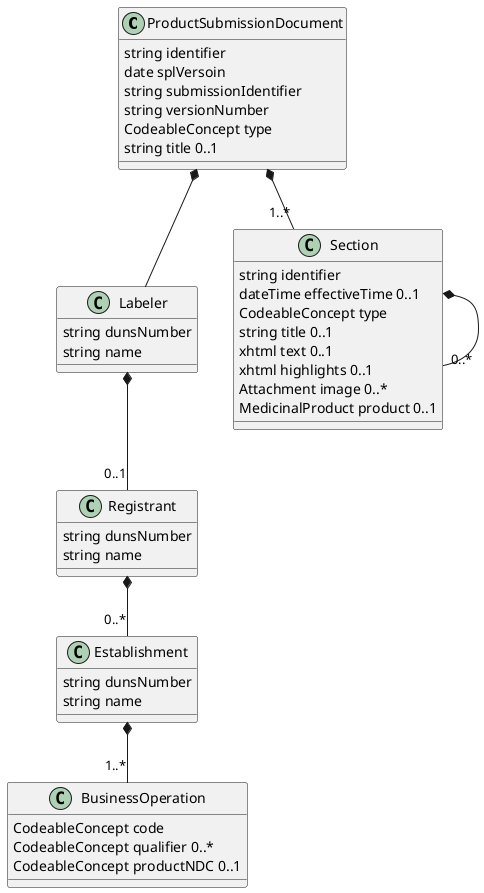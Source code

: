 @startuml
class ProductSubmissionDocument {
	string identifier
	date splVersoin
	string submissionIdentifier
	string versionNumber
	CodeableConcept type
	string title 0..1
}
ProductSubmissionDocument *-- Labeler
class Labeler {
	string dunsNumber
	string name
}
Labeler *-- "0..1" Registrant
class Registrant {
	string dunsNumber
	string name
}
Registrant *-- "0..*" Establishment
class Establishment {
	string dunsNumber
	string name
}
Establishment *-- "1..*" BusinessOperation
class BusinessOperation {
	CodeableConcept code
	CodeableConcept qualifier 0..*
	CodeableConcept productNDC 0..1
}
ProductSubmissionDocument *-- "1..*" Section
class Section {
	string identifier
	dateTime effectiveTime 0..1
	CodeableConcept type
	string title 0..1
	xhtml text 0..1
	xhtml highlights 0..1
	Attachment image 0..*
	MedicinalProduct product 0..1
}
Section *-- "0..*" Section
@enduml
